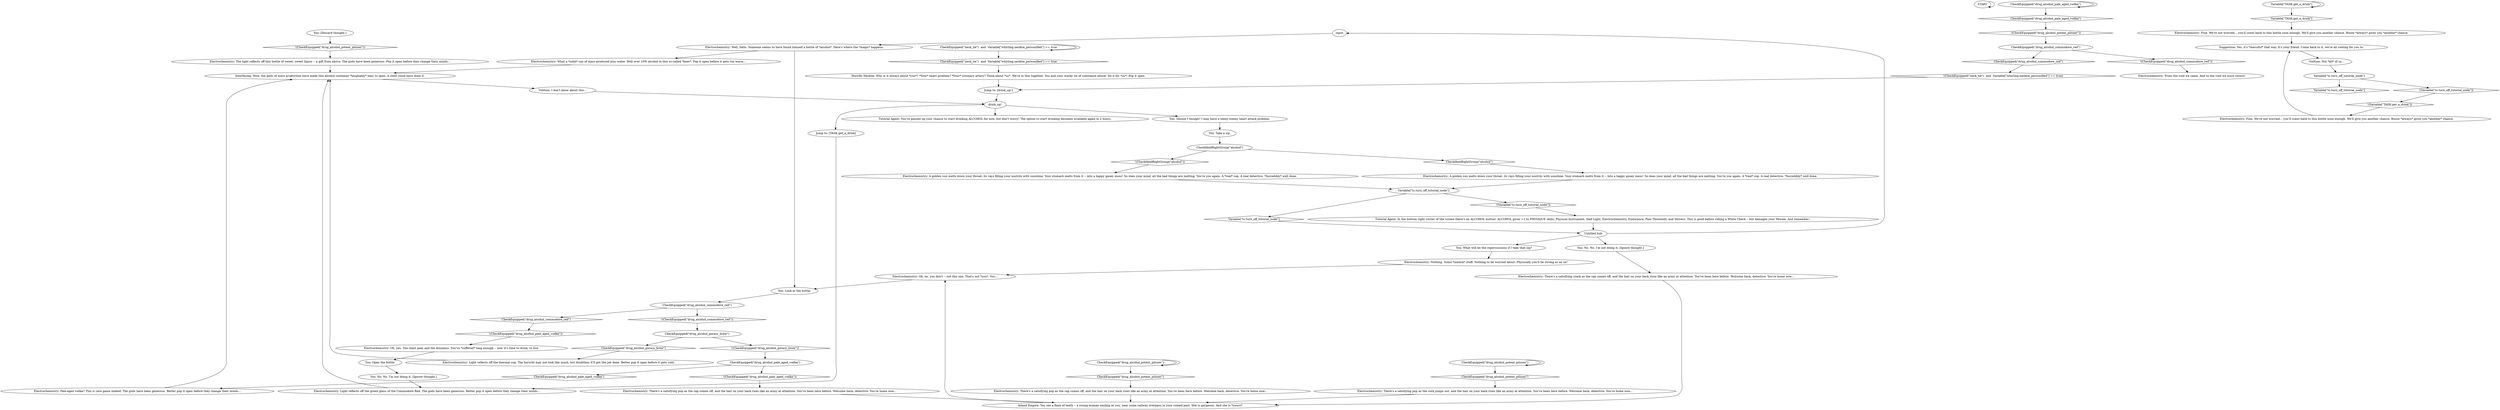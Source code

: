 # INITIATION / ALCOHOL HABIT
# A thought for becoming an alcoholic.
# ==================================================
digraph G {
	  0 [label="START"];
	  1 [label="input"];
	  2 [label="You: Take a sip."];
	  3 [label="Electrochemistry: Oh, yes. The chest pain and the dizziness. You've *suffered* long enough -- now it's time to drink, to live."];
	  4 [label="Electrochemistry: There's a satisfying pop as the cap comes off, and the hair on your back rises like an army at attention. You've been here before. Welcome back, detective. You're home now..."];
	  5 [label="CheckEquipped(\"drug_alcohol_potent_pilsner\")"];
	  6 [label="CheckEquipped(\"drug_alcohol_potent_pilsner\")", shape=diamond];
	  7 [label="!(CheckEquipped(\"drug_alcohol_potent_pilsner\"))", shape=diamond];
	  8 [label="Electrochemistry: Oh, no, you don't -- not this one. That's not *you*. You..."];
	  9 [label="Untitled hub"];
	  10 [label="Electrochemistry: From the void we came. And to the void we must return!"];
	  11 [label="CheckEquipped(\"drug_alcohol_pale_aged_vodka\")"];
	  12 [label="CheckEquipped(\"drug_alcohol_pale_aged_vodka\")", shape=diamond];
	  13 [label="!(CheckEquipped(\"drug_alcohol_pale_aged_vodka\"))", shape=diamond];
	  14 [label="Electrochemistry: Light reflects off the green glass of the Commodore Red. The gods have been generous. Better pop it open before they change their minds..."];
	  15 [label="Variable[\"TASK.get_a_drink\"]"];
	  16 [label="Variable[\"TASK.get_a_drink\"]", shape=diamond];
	  17 [label="!(Variable[\"TASK.get_a_drink\"])", shape=diamond];
	  18 [label="Tutorial Agent: You've passed up your chance to start drinking ALCOHOL for now, but don't worry! The option to start drinking becomes available again in 2 hours."];
	  19 [label="You: No. No. I'm not doing it. [Ignore thought.]"];
	  20 [label="CheckEquipped(\"drug_alcohol_potent_pilsner\")"];
	  21 [label="CheckEquipped(\"drug_alcohol_potent_pilsner\")", shape=diamond];
	  22 [label="!(CheckEquipped(\"drug_alcohol_potent_pilsner\"))", shape=diamond];
	  23 [label="Electrochemistry: There's a satisfying crack as the cap comes off, and the hair on your back rises like an army at attention. You've been here before. Welcome back, detective. You're home now..."];
	  24 [label="Jump to: [TASK.get_a_drink]"];
	  25 [label="You: Open the bottle."];
	  26 [label="CheckEquipped(\"neck_tie\")  and  Variable[\"whirling.necktie_personified\"] == true"];
	  27 [label="CheckEquipped(\"neck_tie\")  and  Variable[\"whirling.necktie_personified\"] == true", shape=diamond];
	  28 [label="!(CheckEquipped(\"neck_tie\")  and  Variable[\"whirling.necktie_personified\"] == true)", shape=diamond];
	  29 [label="Electrochemistry: There's a satisfying pop as the cork jumps out, and the hair on your back rises like an army at attention. You've been here before. Welcome back, detective. You're home now..."];
	  30 [label="Electrochemistry: What a *solid* can of mass-produced piss water. Well over 10% alcohol in this so-called *beer*. Pop it open before it gets too warm..."];
	  31 [label="You: [Discard thought.]"];
	  32 [label="Electrochemistry: Fine. We're not worried... you'll crawl back to this bottle soon enough. We'll give you another chance. Booze *always* gives you *another* chance."];
	  33 [label="You: No. No. I'm not doing it. [Ignore thought.]"];
	  34 [label="CheckEquipped(\"drug_alcohol_commodore_red\")"];
	  35 [label="CheckEquipped(\"drug_alcohol_commodore_red\")", shape=diamond];
	  36 [label="!(CheckEquipped(\"drug_alcohol_commodore_red\"))", shape=diamond];
	  37 [label="drink_up!"];
	  38 [label="Jump to: [drink_up!]"];
	  39 [label="Tutorial Agent: In the bottom right corner of the screen there's an ALCOHOL button! ALCOHOL gives +1 to PHYSIQUE skills: Physical Instrument, Half Light, Electrochemistry, Endurance, Pain Threshold, and Shivers. This is good before rolling a White Check -- but damages your Morale. And remember..."];
	  40 [label="Electrochemistry: Well, hello. Someone seems to have found himself a bottle of *alcohol*. Here's where the *magic* happens."];
	  41 [label="Electrochemistry: Light reflects off the thermal cup. The borscht may not look like much, but doubtless it'll get the job done. Better pop it open before it gets cold..."];
	  42 [label="Electrochemistry: Pale-aged vodka? This is rare game indeed. The gods have been generous. Better pop it open before they change their minds..."];
	  43 [label="Electrochemistry: Fine. We're not worried... you'll crawl back to this bottle soon enough. We'll give you another chance. Booze *always* gives you *another* chance."];
	  44 [label="Variable[\"tc.turn_off_tutorial_node\"]"];
	  45 [label="Variable[\"tc.turn_off_tutorial_node\"]", shape=diamond];
	  46 [label="!(Variable[\"tc.turn_off_tutorial_node\"])", shape=diamond];
	  47 [label="Electrochemistry: There's a satisfying pop as the cap comes off, and the hair on your back rises like an army at attention. You've been here before. Welcome back, detective. You're home now..."];
	  48 [label="CheckEquipped(\"drug_alcohol_pale_aged_vodka\")"];
	  49 [label="CheckEquipped(\"drug_alcohol_pale_aged_vodka\")", shape=diamond];
	  50 [label="!(CheckEquipped(\"drug_alcohol_pale_aged_vodka\"))", shape=diamond];
	  51 [label="Electrochemistry: Nothing. Some *mental* stuff. Nothing to be worried about. Physically you'll be strong as an ox!"];
	  52 [label="CheckHeldRightGroup(\"alcohol\")"];
	  53 [label="CheckHeldRightGroup(\"alcohol\")", shape=diamond];
	  54 [label="!(CheckHeldRightGroup(\"alcohol\"))", shape=diamond];
	  55 [label="Electrochemistry: A golden sun melts down your throat, its rays filling your nostrils with sunshine. Your stomach melts from it -- into a happy gooey mess! So does your mind, all the bad things are melting. You're you again. A *real* cop. A real detective. *Incredibly* well done."];
	  56 [label="Volition: Not *all* of us..."];
	  57 [label="You: What will be the repercussions if I take that sip?"];
	  58 [label="Electrochemistry: A golden sun melts down your throat, its rays filling your nostrils with sunshine. Your stomach melts from it -- into a happy gooey mess! So does your mind, all the bad things are melting. You're you again. A *real* cop. A real detective. *Incredibly* well done."];
	  59 [label="You: Look at the bottle."];
	  60 [label="Inland Empire: You see a flash of teeth -- a young woman smiling at you, near some railway overpass in your ruined past. She is gorgeous. And she is *yours*."];
	  61 [label="Interfacing: Wow, the gods of mass production have made this alcohol container *laughably* easy to open. A child could have done it."];
	  62 [label="Electrochemistry: The light reflects off this bottle of sweet, sweet liquor -- a gift from above. The gods have been generous. Pop it open before they change their minds..."];
	  63 [label="Volition: I don't know about this..."];
	  64 [label="Variable[\"tc.turn_off_tutorial_node\"]"];
	  65 [label="Variable[\"tc.turn_off_tutorial_node\"]", shape=diamond];
	  66 [label="!(Variable[\"tc.turn_off_tutorial_node\"])", shape=diamond];
	  67 [label="Horrific Necktie: Why is it always about *you*? *Your* heart problem? *Your* coronary artery? Think about *us*. We're in this together. You and your wacky tie of substance abuse! Do it for *us*! Pop it open."];
	  68 [label="CheckEquipped(\"drug_alcohol_goracy_brew\")"];
	  69 [label="CheckEquipped(\"drug_alcohol_goracy_brew\")", shape=diamond];
	  70 [label="!(CheckEquipped(\"drug_alcohol_goracy_brew\"))", shape=diamond];
	  71 [label="Suggestion: Yes, it's *merciful* that way. It's your friend. Come back to it, we're all rooting for you to."];
	  72 [label="You: Should I though? I may have a teeny-weeny heart attack problem."];
	  73 [label="CheckEquipped(\"drug_alcohol_commodore_red\")"];
	  74 [label="CheckEquipped(\"drug_alcohol_commodore_red\")", shape=diamond];
	  75 [label="!(CheckEquipped(\"drug_alcohol_commodore_red\"))", shape=diamond];
	  0 -> 0
	  1 -> 40
	  2 -> 52
	  3 -> 25
	  4 -> 60
	  5 -> 5
	  5 -> 6
	  6 -> 29
	  7 -> 62
	  8 -> 59
	  9 -> 57
	  9 -> 1
	  9 -> 33
	  11 -> 11
	  11 -> 12
	  12 -> 22
	  13 -> 3
	  14 -> 61
	  15 -> 16
	  15 -> 15
	  16 -> 32
	  17 -> 43
	  19 -> 14
	  20 -> 20
	  20 -> 21
	  21 -> 47
	  22 -> 34
	  23 -> 60
	  24 -> 14
	  25 -> 19
	  26 -> 26
	  26 -> 27
	  27 -> 67
	  28 -> 38
	  29 -> 60
	  30 -> 61
	  31 -> 7
	  32 -> 71
	  33 -> 23
	  34 -> 35
	  34 -> 36
	  35 -> 28
	  36 -> 10
	  37 -> 24
	  37 -> 18
	  37 -> 72
	  38 -> 37
	  39 -> 9
	  40 -> 59
	  40 -> 30
	  41 -> 61
	  42 -> 61
	  43 -> 71
	  44 -> 45
	  44 -> 46
	  45 -> 9
	  46 -> 39
	  47 -> 60
	  48 -> 49
	  48 -> 50
	  49 -> 42
	  50 -> 4
	  51 -> 8
	  52 -> 53
	  52 -> 54
	  53 -> 55
	  54 -> 58
	  55 -> 44
	  56 -> 64
	  57 -> 51
	  58 -> 44
	  59 -> 73
	  60 -> 8
	  61 -> 63
	  62 -> 61
	  63 -> 37
	  64 -> 65
	  64 -> 66
	  66 -> 17
	  67 -> 38
	  68 -> 69
	  68 -> 70
	  69 -> 41
	  70 -> 48
	  71 -> 56
	  72 -> 2
	  73 -> 74
	  73 -> 75
	  74 -> 13
	  75 -> 68
}

